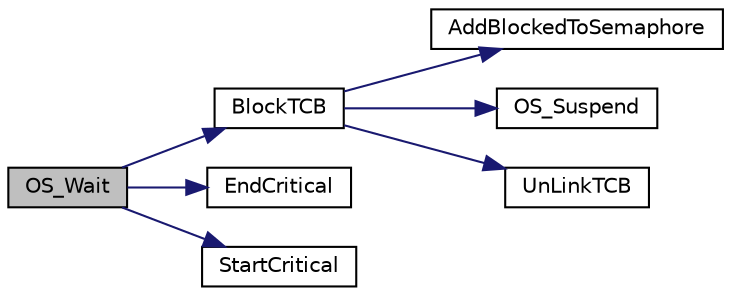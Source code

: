 digraph "OS_Wait"
{
 // LATEX_PDF_SIZE
  edge [fontname="Helvetica",fontsize="10",labelfontname="Helvetica",labelfontsize="10"];
  node [fontname="Helvetica",fontsize="10",shape=record];
  rankdir="LR";
  Node1 [label="OS_Wait",height=0.2,width=0.4,color="black", fillcolor="grey75", style="filled", fontcolor="black",tooltip="semaphore value decrement"];
  Node1 -> Node2 [color="midnightblue",fontsize="10",style="solid",fontname="Helvetica"];
  Node2 [label="BlockTCB",height=0.2,width=0.4,color="black", fillcolor="white", style="filled",URL="$_o_s_8c.html#aef10d0f111dd7005eb47910c2c539774",tooltip="Add current TCB to blocked list then yield, ratatatat."];
  Node2 -> Node3 [color="midnightblue",fontsize="10",style="solid",fontname="Helvetica"];
  Node3 [label="AddBlockedToSemaphore",height=0.2,width=0.4,color="black", fillcolor="white", style="filled",URL="$_o_s_8c.html#adf29cacb24e7fe15bc46811f994eaa57",tooltip="Add TCB to blocked Linked list of semaphore."];
  Node2 -> Node4 [color="midnightblue",fontsize="10",style="solid",fontname="Helvetica"];
  Node4 [label="OS_Suspend",height=0.2,width=0.4,color="black", fillcolor="white", style="filled",URL="$_o_s_8c.html#a4e71587568a2a48931a35615cad1b5db",tooltip="This function suspends current thread by forcing context switch call."];
  Node2 -> Node5 [color="midnightblue",fontsize="10",style="solid",fontname="Helvetica"];
  Node5 [label="UnLinkTCB",height=0.2,width=0.4,color="black", fillcolor="white", style="filled",URL="$_o_s_8c.html#aad5d03b551650383d80786160b0c5e37",tooltip="UnLinkTCB Remove thread form Doubly LL of TCB, copy pasta."];
  Node1 -> Node6 [color="midnightblue",fontsize="10",style="solid",fontname="Helvetica"];
  Node6 [label="EndCritical",height=0.2,width=0.4,color="black", fillcolor="white", style="filled",URL="$startup_8h.html#a334154d527e554c179f59f15789a9034",tooltip="End of critical section (ISR = prev ISR) @parameter sr previously saved PSR."];
  Node1 -> Node7 [color="midnightblue",fontsize="10",style="solid",fontname="Helvetica"];
  Node7 [label="StartCritical",height=0.2,width=0.4,color="black", fillcolor="white", style="filled",URL="$startup_8h.html#a2bd85031589c754845b826ef8a50fe15",tooltip="Start Criticat Sections, Disable Global Interrupts."];
}
